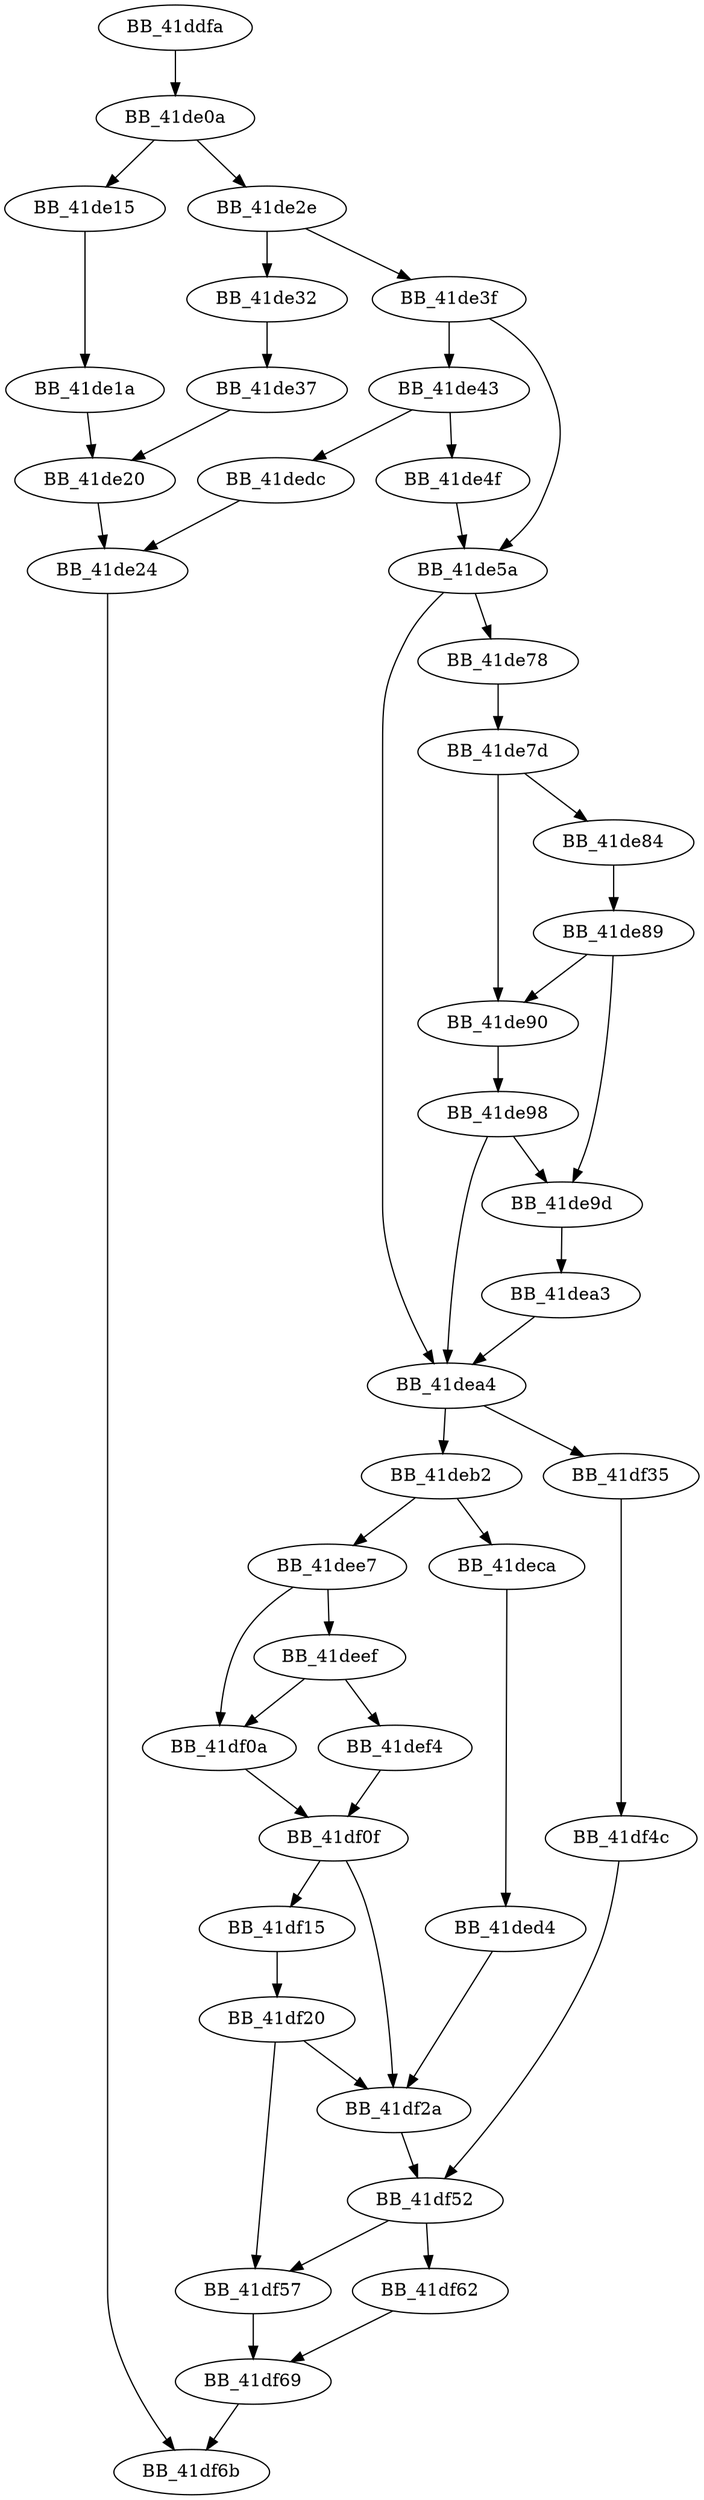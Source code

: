 DiGraph __flswbuf{
BB_41ddfa->BB_41de0a
BB_41de0a->BB_41de15
BB_41de0a->BB_41de2e
BB_41de15->BB_41de1a
BB_41de1a->BB_41de20
BB_41de20->BB_41de24
BB_41de24->BB_41df6b
BB_41de2e->BB_41de32
BB_41de2e->BB_41de3f
BB_41de32->BB_41de37
BB_41de37->BB_41de20
BB_41de3f->BB_41de43
BB_41de3f->BB_41de5a
BB_41de43->BB_41de4f
BB_41de43->BB_41dedc
BB_41de4f->BB_41de5a
BB_41de5a->BB_41de78
BB_41de5a->BB_41dea4
BB_41de78->BB_41de7d
BB_41de7d->BB_41de84
BB_41de7d->BB_41de90
BB_41de84->BB_41de89
BB_41de89->BB_41de90
BB_41de89->BB_41de9d
BB_41de90->BB_41de98
BB_41de98->BB_41de9d
BB_41de98->BB_41dea4
BB_41de9d->BB_41dea3
BB_41dea3->BB_41dea4
BB_41dea4->BB_41deb2
BB_41dea4->BB_41df35
BB_41deb2->BB_41deca
BB_41deb2->BB_41dee7
BB_41deca->BB_41ded4
BB_41ded4->BB_41df2a
BB_41dedc->BB_41de24
BB_41dee7->BB_41deef
BB_41dee7->BB_41df0a
BB_41deef->BB_41def4
BB_41deef->BB_41df0a
BB_41def4->BB_41df0f
BB_41df0a->BB_41df0f
BB_41df0f->BB_41df15
BB_41df0f->BB_41df2a
BB_41df15->BB_41df20
BB_41df20->BB_41df2a
BB_41df20->BB_41df57
BB_41df2a->BB_41df52
BB_41df35->BB_41df4c
BB_41df4c->BB_41df52
BB_41df52->BB_41df57
BB_41df52->BB_41df62
BB_41df57->BB_41df69
BB_41df62->BB_41df69
BB_41df69->BB_41df6b
}
